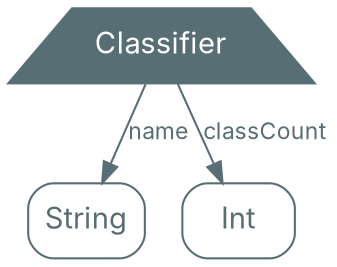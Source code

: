digraph {
    bgcolor=transparent

    // Default theme
    node[shape="rectangle" style="rounded,filled" color="#586E75" fillcolor="#ffffff" fontcolor="#586E75" fontname="Inter,Arial"]
    edge[color="#586E75" fontcolor="#586E75" fontname="Inter,Arial" fontsize=11]

    // product types
    classifier[shape=trapezium style=filled fontcolor="#FFFFFF" fillcolor="#586E75"]

    classifier[label=Classifier]
    classifier_name[label=String shape=box]
    classifier_classCount[label=Int shape=box]

    classifier -> classifier_name[label=name]
    classifier -> classifier_classCount[label=classCount]
}
